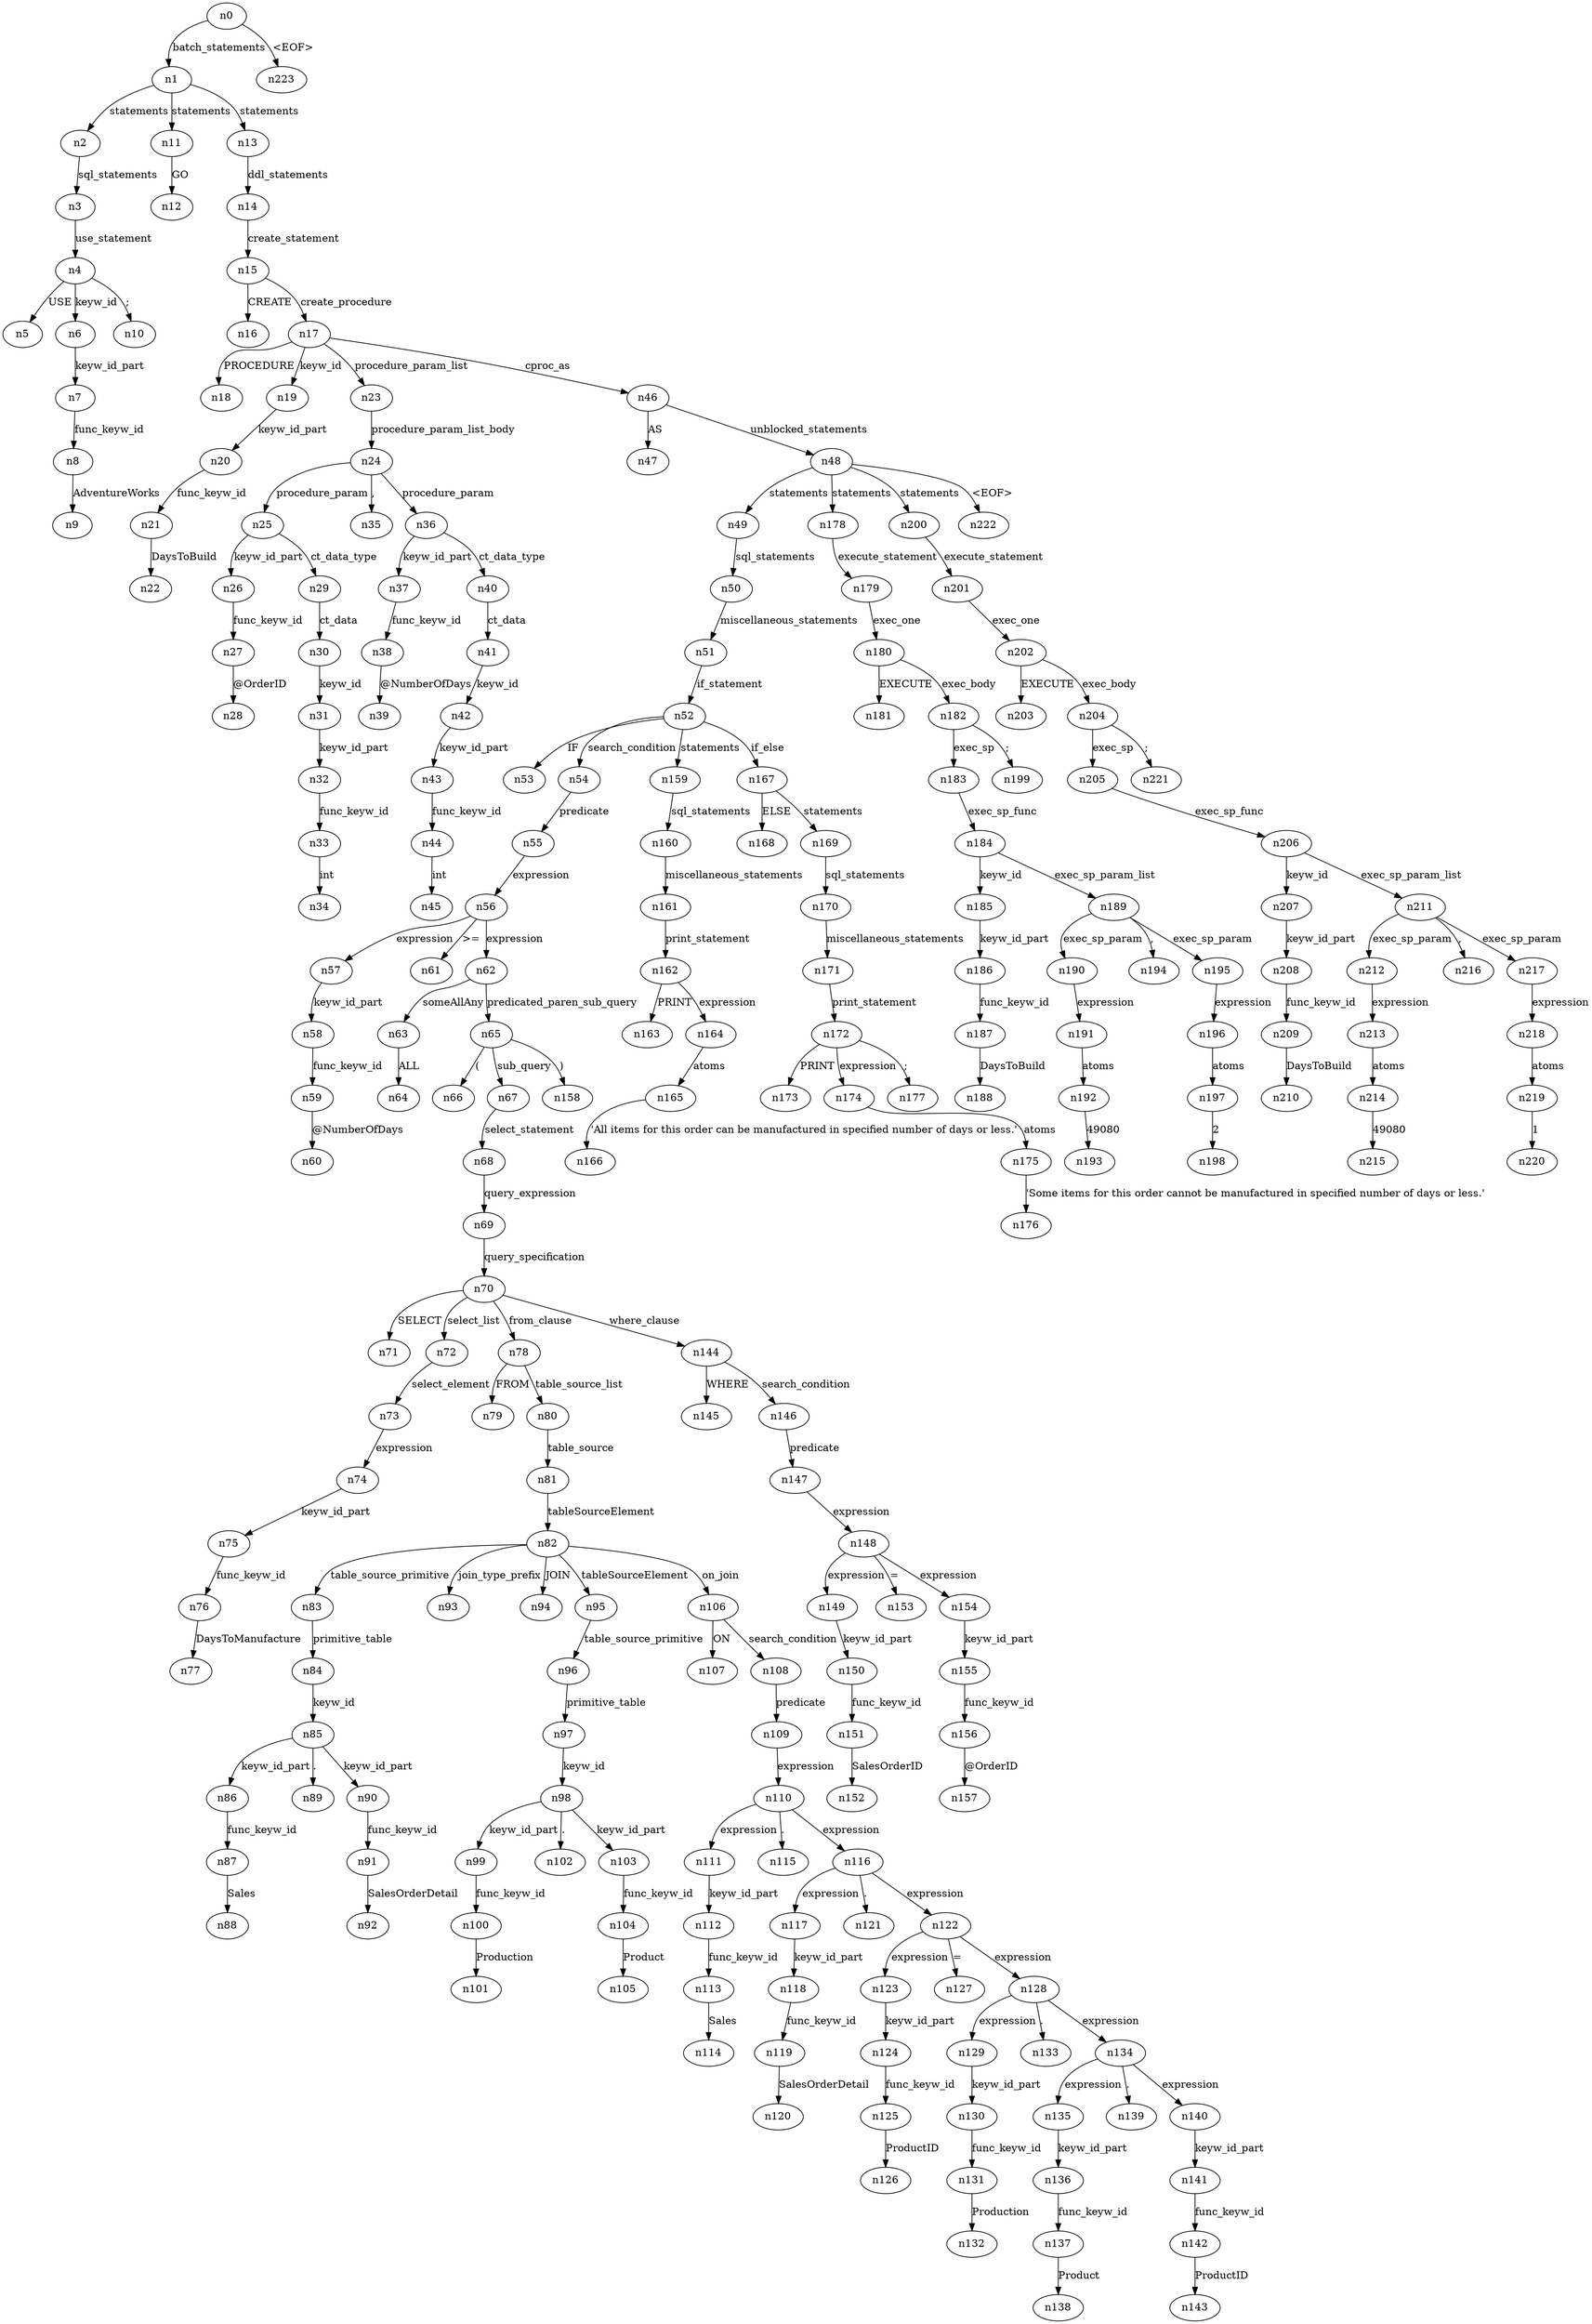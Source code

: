 digraph ParseTree {
  n0 -> n1 [label="batch_statements"];
  n1 -> n2 [label="statements"];
  n2 -> n3 [label="sql_statements"];
  n3 -> n4 [label="use_statement"];
  n4 -> n5 [label="USE"];
  n4 -> n6 [label="keyw_id"];
  n6 -> n7 [label="keyw_id_part"];
  n7 -> n8 [label="func_keyw_id"];
  n8 -> n9 [label="AdventureWorks"];
  n4 -> n10 [label=";"];
  n1 -> n11 [label="statements"];
  n11 -> n12 [label="GO"];
  n1 -> n13 [label="statements"];
  n13 -> n14 [label="ddl_statements"];
  n14 -> n15 [label="create_statement"];
  n15 -> n16 [label="CREATE"];
  n15 -> n17 [label="create_procedure"];
  n17 -> n18 [label="PROCEDURE"];
  n17 -> n19 [label="keyw_id"];
  n19 -> n20 [label="keyw_id_part"];
  n20 -> n21 [label="func_keyw_id"];
  n21 -> n22 [label="DaysToBuild"];
  n17 -> n23 [label="procedure_param_list"];
  n23 -> n24 [label="procedure_param_list_body"];
  n24 -> n25 [label="procedure_param"];
  n25 -> n26 [label="keyw_id_part"];
  n26 -> n27 [label="func_keyw_id"];
  n27 -> n28 [label="@OrderID"];
  n25 -> n29 [label="ct_data_type"];
  n29 -> n30 [label="ct_data"];
  n30 -> n31 [label="keyw_id"];
  n31 -> n32 [label="keyw_id_part"];
  n32 -> n33 [label="func_keyw_id"];
  n33 -> n34 [label="int"];
  n24 -> n35 [label=","];
  n24 -> n36 [label="procedure_param"];
  n36 -> n37 [label="keyw_id_part"];
  n37 -> n38 [label="func_keyw_id"];
  n38 -> n39 [label="@NumberOfDays"];
  n36 -> n40 [label="ct_data_type"];
  n40 -> n41 [label="ct_data"];
  n41 -> n42 [label="keyw_id"];
  n42 -> n43 [label="keyw_id_part"];
  n43 -> n44 [label="func_keyw_id"];
  n44 -> n45 [label="int"];
  n17 -> n46 [label="cproc_as"];
  n46 -> n47 [label="AS"];
  n46 -> n48 [label="unblocked_statements"];
  n48 -> n49 [label="statements"];
  n49 -> n50 [label="sql_statements"];
  n50 -> n51 [label="miscellaneous_statements"];
  n51 -> n52 [label="if_statement"];
  n52 -> n53 [label="IF"];
  n52 -> n54 [label="search_condition"];
  n54 -> n55 [label="predicate"];
  n55 -> n56 [label="expression"];
  n56 -> n57 [label="expression"];
  n57 -> n58 [label="keyw_id_part"];
  n58 -> n59 [label="func_keyw_id"];
  n59 -> n60 [label="@NumberOfDays"];
  n56 -> n61 [label=">="];
  n56 -> n62 [label="expression"];
  n62 -> n63 [label="someAllAny"];
  n63 -> n64 [label="ALL"];
  n62 -> n65 [label="predicated_paren_sub_query"];
  n65 -> n66 [label="("];
  n65 -> n67 [label="sub_query"];
  n67 -> n68 [label="select_statement"];
  n68 -> n69 [label="query_expression"];
  n69 -> n70 [label="query_specification"];
  n70 -> n71 [label="SELECT"];
  n70 -> n72 [label="select_list"];
  n72 -> n73 [label="select_element"];
  n73 -> n74 [label="expression"];
  n74 -> n75 [label="keyw_id_part"];
  n75 -> n76 [label="func_keyw_id"];
  n76 -> n77 [label="DaysToManufacture"];
  n70 -> n78 [label="from_clause"];
  n78 -> n79 [label="FROM"];
  n78 -> n80 [label="table_source_list"];
  n80 -> n81 [label="table_source"];
  n81 -> n82 [label="tableSourceElement"];
  n82 -> n83 [label="table_source_primitive"];
  n83 -> n84 [label="primitive_table"];
  n84 -> n85 [label="keyw_id"];
  n85 -> n86 [label="keyw_id_part"];
  n86 -> n87 [label="func_keyw_id"];
  n87 -> n88 [label="Sales"];
  n85 -> n89 [label="."];
  n85 -> n90 [label="keyw_id_part"];
  n90 -> n91 [label="func_keyw_id"];
  n91 -> n92 [label="SalesOrderDetail"];
  n82 -> n93 [label="join_type_prefix"];
  n82 -> n94 [label="JOIN"];
  n82 -> n95 [label="tableSourceElement"];
  n95 -> n96 [label="table_source_primitive"];
  n96 -> n97 [label="primitive_table"];
  n97 -> n98 [label="keyw_id"];
  n98 -> n99 [label="keyw_id_part"];
  n99 -> n100 [label="func_keyw_id"];
  n100 -> n101 [label="Production"];
  n98 -> n102 [label="."];
  n98 -> n103 [label="keyw_id_part"];
  n103 -> n104 [label="func_keyw_id"];
  n104 -> n105 [label="Product"];
  n82 -> n106 [label="on_join"];
  n106 -> n107 [label="ON"];
  n106 -> n108 [label="search_condition"];
  n108 -> n109 [label="predicate"];
  n109 -> n110 [label="expression"];
  n110 -> n111 [label="expression"];
  n111 -> n112 [label="keyw_id_part"];
  n112 -> n113 [label="func_keyw_id"];
  n113 -> n114 [label="Sales"];
  n110 -> n115 [label="."];
  n110 -> n116 [label="expression"];
  n116 -> n117 [label="expression"];
  n117 -> n118 [label="keyw_id_part"];
  n118 -> n119 [label="func_keyw_id"];
  n119 -> n120 [label="SalesOrderDetail"];
  n116 -> n121 [label="."];
  n116 -> n122 [label="expression"];
  n122 -> n123 [label="expression"];
  n123 -> n124 [label="keyw_id_part"];
  n124 -> n125 [label="func_keyw_id"];
  n125 -> n126 [label="ProductID"];
  n122 -> n127 [label="="];
  n122 -> n128 [label="expression"];
  n128 -> n129 [label="expression"];
  n129 -> n130 [label="keyw_id_part"];
  n130 -> n131 [label="func_keyw_id"];
  n131 -> n132 [label="Production"];
  n128 -> n133 [label="."];
  n128 -> n134 [label="expression"];
  n134 -> n135 [label="expression"];
  n135 -> n136 [label="keyw_id_part"];
  n136 -> n137 [label="func_keyw_id"];
  n137 -> n138 [label="Product"];
  n134 -> n139 [label="."];
  n134 -> n140 [label="expression"];
  n140 -> n141 [label="keyw_id_part"];
  n141 -> n142 [label="func_keyw_id"];
  n142 -> n143 [label="ProductID"];
  n70 -> n144 [label="where_clause"];
  n144 -> n145 [label="WHERE"];
  n144 -> n146 [label="search_condition"];
  n146 -> n147 [label="predicate"];
  n147 -> n148 [label="expression"];
  n148 -> n149 [label="expression"];
  n149 -> n150 [label="keyw_id_part"];
  n150 -> n151 [label="func_keyw_id"];
  n151 -> n152 [label="SalesOrderID"];
  n148 -> n153 [label="="];
  n148 -> n154 [label="expression"];
  n154 -> n155 [label="keyw_id_part"];
  n155 -> n156 [label="func_keyw_id"];
  n156 -> n157 [label="@OrderID"];
  n65 -> n158 [label=")"];
  n52 -> n159 [label="statements"];
  n159 -> n160 [label="sql_statements"];
  n160 -> n161 [label="miscellaneous_statements"];
  n161 -> n162 [label="print_statement"];
  n162 -> n163 [label="PRINT"];
  n162 -> n164 [label="expression"];
  n164 -> n165 [label="atoms"];
  n165 -> n166 [label="'All items for this order can be manufactured in specified number of days or less.'"];
  n52 -> n167 [label="if_else"];
  n167 -> n168 [label="ELSE"];
  n167 -> n169 [label="statements"];
  n169 -> n170 [label="sql_statements"];
  n170 -> n171 [label="miscellaneous_statements"];
  n171 -> n172 [label="print_statement"];
  n172 -> n173 [label="PRINT"];
  n172 -> n174 [label="expression"];
  n174 -> n175 [label="atoms"];
  n175 -> n176 [label="'Some items for this order cannot be manufactured in specified number of days or less.'"];
  n172 -> n177 [label=";"];
  n48 -> n178 [label="statements"];
  n178 -> n179 [label="execute_statement"];
  n179 -> n180 [label="exec_one"];
  n180 -> n181 [label="EXECUTE"];
  n180 -> n182 [label="exec_body"];
  n182 -> n183 [label="exec_sp"];
  n183 -> n184 [label="exec_sp_func"];
  n184 -> n185 [label="keyw_id"];
  n185 -> n186 [label="keyw_id_part"];
  n186 -> n187 [label="func_keyw_id"];
  n187 -> n188 [label="DaysToBuild"];
  n184 -> n189 [label="exec_sp_param_list"];
  n189 -> n190 [label="exec_sp_param"];
  n190 -> n191 [label="expression"];
  n191 -> n192 [label="atoms"];
  n192 -> n193 [label="49080"];
  n189 -> n194 [label=","];
  n189 -> n195 [label="exec_sp_param"];
  n195 -> n196 [label="expression"];
  n196 -> n197 [label="atoms"];
  n197 -> n198 [label="2"];
  n182 -> n199 [label=";"];
  n48 -> n200 [label="statements"];
  n200 -> n201 [label="execute_statement"];
  n201 -> n202 [label="exec_one"];
  n202 -> n203 [label="EXECUTE"];
  n202 -> n204 [label="exec_body"];
  n204 -> n205 [label="exec_sp"];
  n205 -> n206 [label="exec_sp_func"];
  n206 -> n207 [label="keyw_id"];
  n207 -> n208 [label="keyw_id_part"];
  n208 -> n209 [label="func_keyw_id"];
  n209 -> n210 [label="DaysToBuild"];
  n206 -> n211 [label="exec_sp_param_list"];
  n211 -> n212 [label="exec_sp_param"];
  n212 -> n213 [label="expression"];
  n213 -> n214 [label="atoms"];
  n214 -> n215 [label="49080"];
  n211 -> n216 [label=","];
  n211 -> n217 [label="exec_sp_param"];
  n217 -> n218 [label="expression"];
  n218 -> n219 [label="atoms"];
  n219 -> n220 [label="1"];
  n204 -> n221 [label=";"];
  n48 -> n222 [label="<EOF>"];
  n0 -> n223 [label="<EOF>"];
}